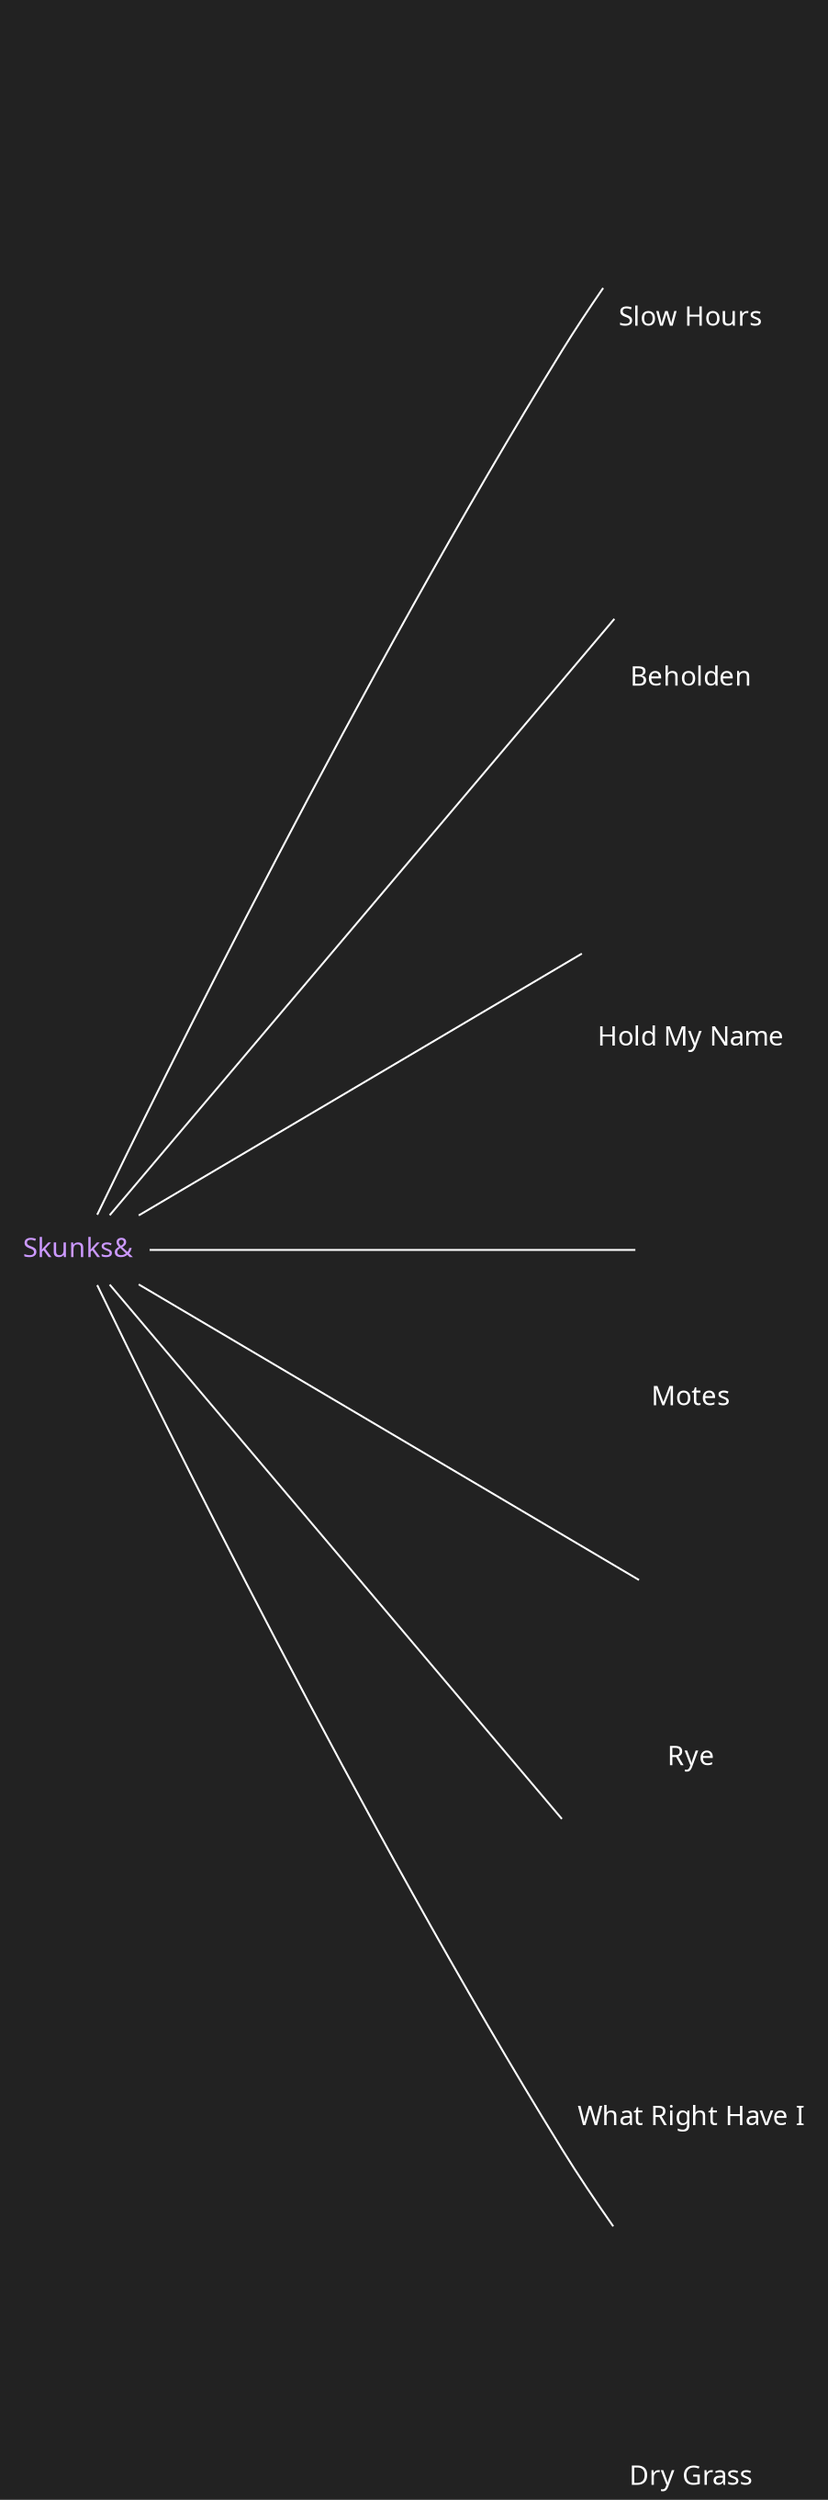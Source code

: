 graph plural {
    node[shape="none" fontcolor="#ffffff" color="#ffffff" fontname="Ubuntu"];
    edge[color="#ffffff" dir="none"];
    graph[bgcolor="#222222" label="" margin="0" rankdir="LR" ranksep="3" compound="true" labelloc="b"];

    system [label="Skunks&" fontcolor="#cc99ff" labelloc="c"];

    slow [
        href="#slow-hours"
        image="thumbs/slow-hours.png"
        height="2.36"
        imagepos="tc"
        labelloc="b"
        label="Slow Hours"
    ];
    beholden [
        href="#beholden"
        image="thumbs/beholden.png"
        height="2.36"
        imagepos="tc"
        labelloc="b"
        label="Beholden"
    ];
    my [
        href="#my"
        image="thumbs/my.png"
        height="2.36"
        imagepos="tc"
        labelloc="b"
        label="Hold My Name"
    ];
    motes [
        href="#motes"
        image="thumbs/motes.png"
        height="2.36"
        imagepos="tc"
        labelloc="b"
        label="Motes"
    ];
    rye [
        href="#rye"
        image="thumbs/rye.png"
        height="2.36"
        imagepos="tc"
        labelloc="b"
        label="Rye"
    ];
    whatright 
        [href="#what-right-have-i"
        image="thumbs/what-right-have-i.png"
        height="2.36"
        imagepos="tc"
        labelloc="b"
        label="What Right Have I"
    ];
    drygrass [
        href="#dry-grass"
        image="thumbs/dry-grass.png"
        height="2.36"
        imagepos="tc"
        labelloc="b"
        label="Dry Grass"
    ];

    system -- slow;
    system -- beholden;
    system -- my;
    system -- motes;
    system -- rye;
    system -- whatright;
    system -- drygrass;
}
